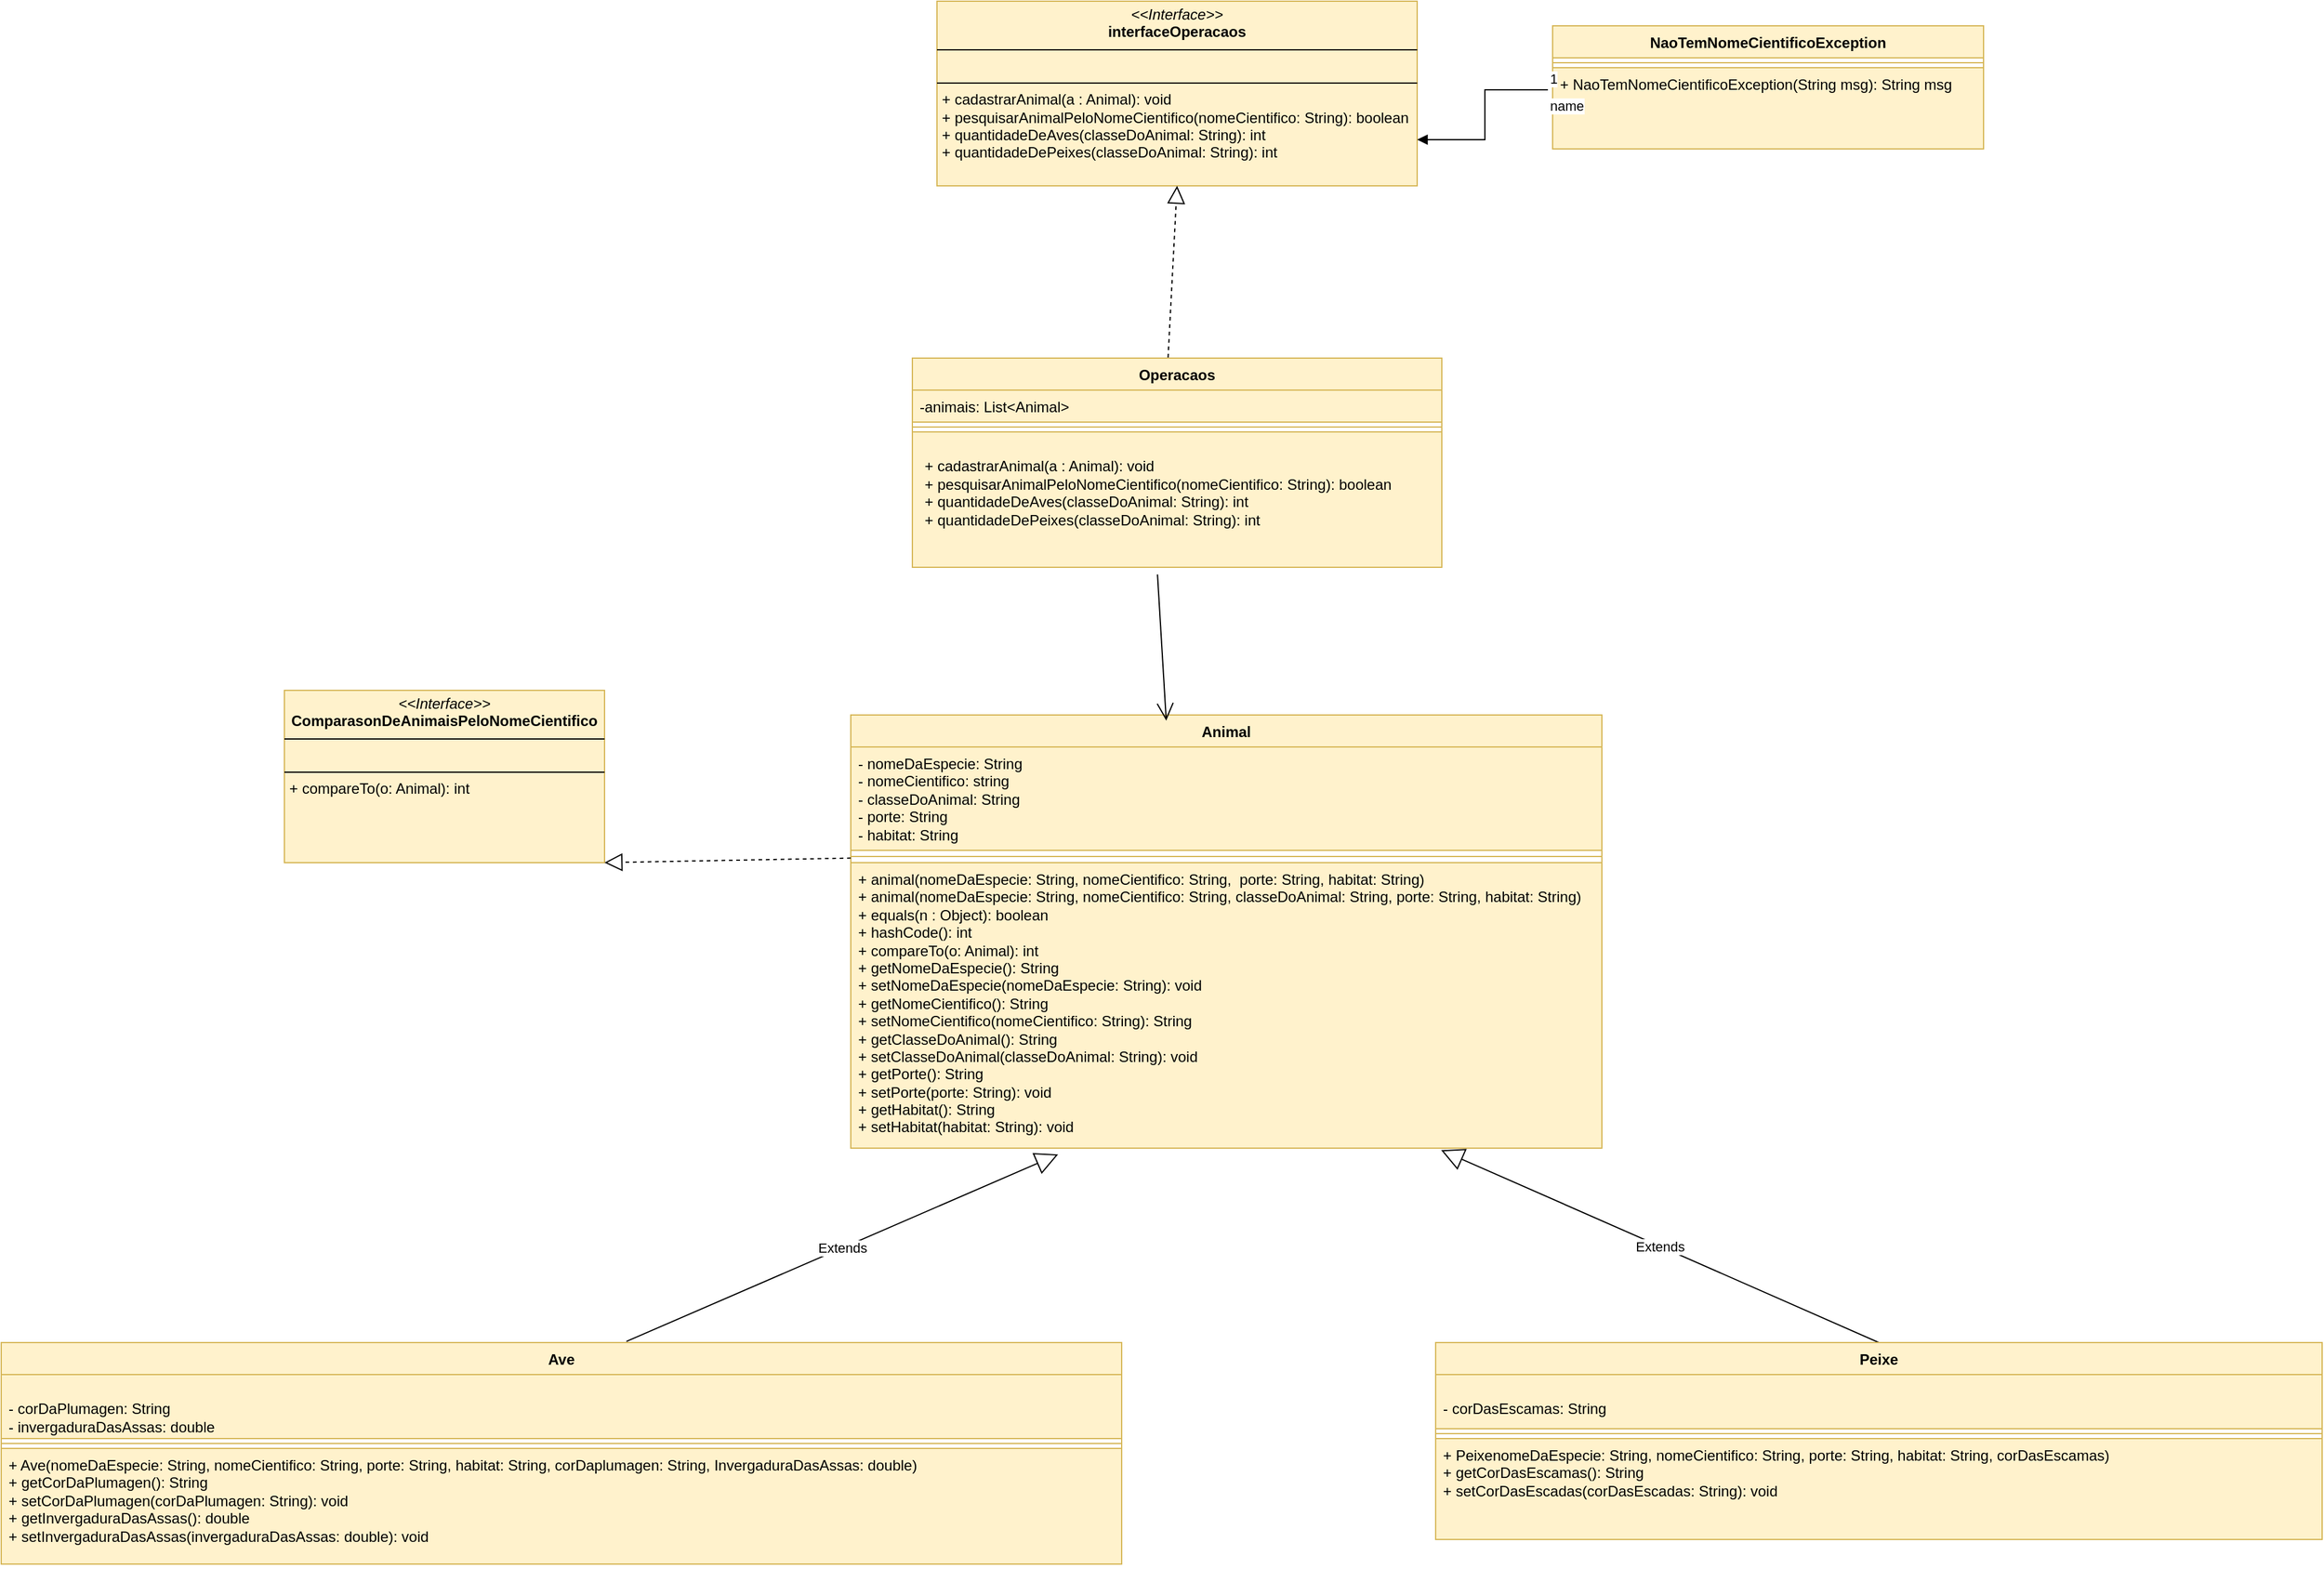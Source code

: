 <mxfile version="24.7.2" type="device">
  <diagram name="Page-1" id="c4acf3e9-155e-7222-9cf6-157b1a14988f">
    <mxGraphModel dx="1721" dy="495" grid="1" gridSize="10" guides="1" tooltips="1" connect="1" arrows="1" fold="1" page="1" pageScale="1" pageWidth="850" pageHeight="1100" background="none" math="0" shadow="0">
      <root>
        <mxCell id="0" />
        <mxCell id="1" parent="0" />
        <mxCell id="_bgrpIqecixNLl1e0SFm-1" value="Animal" style="swimlane;fontStyle=1;align=center;verticalAlign=top;childLayout=stackLayout;horizontal=1;startSize=26;horizontalStack=0;resizeParent=1;resizeParentMax=0;resizeLast=0;collapsible=1;marginBottom=0;whiteSpace=wrap;html=1;fillColor=#fff2cc;strokeColor=#d6b656;" parent="1" vertex="1">
          <mxGeometry x="80" y="600" width="610" height="352" as="geometry" />
        </mxCell>
        <mxCell id="_bgrpIqecixNLl1e0SFm-2" value="- nomeDaEspecie: String&lt;div&gt;- nomeCientifico: string&lt;/div&gt;&lt;div&gt;- classeDoAnimal: String&lt;br&gt;&lt;div&gt;- porte: String&lt;/div&gt;&lt;div&gt;- habitat: String&lt;/div&gt;&lt;/div&gt;" style="text;strokeColor=#d6b656;fillColor=#fff2cc;align=left;verticalAlign=top;spacingLeft=4;spacingRight=4;overflow=hidden;rotatable=0;points=[[0,0.5],[1,0.5]];portConstraint=eastwest;whiteSpace=wrap;html=1;" parent="_bgrpIqecixNLl1e0SFm-1" vertex="1">
          <mxGeometry y="26" width="610" height="84" as="geometry" />
        </mxCell>
        <mxCell id="_bgrpIqecixNLl1e0SFm-3" value="" style="line;strokeWidth=1;fillColor=none;align=left;verticalAlign=middle;spacingTop=-1;spacingLeft=3;spacingRight=3;rotatable=0;labelPosition=right;points=[];portConstraint=eastwest;strokeColor=inherit;" parent="_bgrpIqecixNLl1e0SFm-1" vertex="1">
          <mxGeometry y="110" width="610" height="10" as="geometry" />
        </mxCell>
        <mxCell id="_bgrpIqecixNLl1e0SFm-4" value="+ animal(nomeDaEspecie: String, nomeCientifico: String,&amp;nbsp; porte: String, habitat: String)&lt;div&gt;+ animal(nomeDaEspecie: String, nomeCientifico: String, classeDoAnimal: String, porte: String, habitat: String)&lt;/div&gt;&lt;div&gt;+ equals(n : Object): boolean&lt;/div&gt;&lt;div&gt;+ hashCode(): int&lt;/div&gt;&lt;div&gt;+ compareTo(o: Animal): int&lt;/div&gt;&lt;div&gt;+ getNomeDaEspecie(): String&lt;/div&gt;&lt;div&gt;+ setNomeDaEspecie(nomeDaEspecie: String): void&lt;/div&gt;&lt;div&gt;+ getNomeCientifico(): String&lt;/div&gt;&lt;div&gt;+ setNomeCientifico(nomeCientifico: String): String&lt;/div&gt;&lt;div&gt;+ getClasseDoAnimal(): String&lt;/div&gt;&lt;div&gt;+ setClasseDoAnimal(classeDoAnimal: String): void&lt;/div&gt;&lt;div&gt;+ getPorte(): String&lt;/div&gt;&lt;div&gt;+ setPorte(porte: String): void&lt;/div&gt;&lt;div&gt;+ getHabitat(): String&lt;/div&gt;&lt;div&gt;+ setHabitat(habitat: String): void&lt;/div&gt;&lt;div&gt;&lt;br&gt;&lt;/div&gt;" style="text;strokeColor=#d6b656;fillColor=#fff2cc;align=left;verticalAlign=top;spacingLeft=4;spacingRight=4;overflow=hidden;rotatable=0;points=[[0,0.5],[1,0.5]];portConstraint=eastwest;whiteSpace=wrap;html=1;" parent="_bgrpIqecixNLl1e0SFm-1" vertex="1">
          <mxGeometry y="120" width="610" height="232" as="geometry" />
        </mxCell>
        <mxCell id="NpA5jrTeY0raaAcTe4I--1" value="Ave" style="swimlane;fontStyle=1;align=center;verticalAlign=top;childLayout=stackLayout;horizontal=1;startSize=26;horizontalStack=0;resizeParent=1;resizeParentMax=0;resizeLast=0;collapsible=1;marginBottom=0;whiteSpace=wrap;html=1;fillColor=#fff2cc;strokeColor=#d6b656;" vertex="1" parent="1">
          <mxGeometry x="-610" y="1110" width="910" height="180" as="geometry" />
        </mxCell>
        <mxCell id="NpA5jrTeY0raaAcTe4I--2" value="&lt;div&gt;&lt;br&gt;&lt;/div&gt;- corDaPlumagen: String&lt;div&gt;- invergaduraDasAssas: double&lt;/div&gt;&lt;div&gt;&lt;br&gt;&lt;/div&gt;" style="text;strokeColor=#d6b656;fillColor=#fff2cc;align=left;verticalAlign=top;spacingLeft=4;spacingRight=4;overflow=hidden;rotatable=0;points=[[0,0.5],[1,0.5]];portConstraint=eastwest;whiteSpace=wrap;html=1;" vertex="1" parent="NpA5jrTeY0raaAcTe4I--1">
          <mxGeometry y="26" width="910" height="52" as="geometry" />
        </mxCell>
        <mxCell id="NpA5jrTeY0raaAcTe4I--3" value="" style="line;strokeWidth=1;fillColor=none;align=left;verticalAlign=middle;spacingTop=-1;spacingLeft=3;spacingRight=3;rotatable=0;labelPosition=right;points=[];portConstraint=eastwest;strokeColor=inherit;" vertex="1" parent="NpA5jrTeY0raaAcTe4I--1">
          <mxGeometry y="78" width="910" height="8" as="geometry" />
        </mxCell>
        <mxCell id="NpA5jrTeY0raaAcTe4I--4" value="&lt;div&gt;+ Ave(&lt;span style=&quot;background-color: initial;&quot;&gt;nomeDaEspecie: String, nomeCientifico: String, porte: String, habitat: String, corDaplumagen: String, InvergaduraDasAssas: double)&lt;/span&gt;&lt;/div&gt;&lt;div&gt;&lt;span style=&quot;background-color: initial;&quot;&gt;+ getCorDaPlumagen(): String&lt;/span&gt;&lt;/div&gt;&lt;div&gt;&lt;span style=&quot;background-color: initial;&quot;&gt;+ setCorDaPlumagen(corDaPlumagen: String): void&lt;/span&gt;&lt;/div&gt;&lt;div&gt;&lt;span style=&quot;background-color: initial;&quot;&gt;+ getInvergaduraDasAssas(): double&lt;/span&gt;&lt;/div&gt;&lt;div&gt;&lt;span style=&quot;background-color: initial;&quot;&gt;+ setInvergaduraDasAssas(invergaduraDasAssas: double): void&lt;/span&gt;&lt;/div&gt;" style="text;strokeColor=#d6b656;fillColor=#fff2cc;align=left;verticalAlign=top;spacingLeft=4;spacingRight=4;overflow=hidden;rotatable=0;points=[[0,0.5],[1,0.5]];portConstraint=eastwest;whiteSpace=wrap;html=1;" vertex="1" parent="NpA5jrTeY0raaAcTe4I--1">
          <mxGeometry y="86" width="910" height="94" as="geometry" />
        </mxCell>
        <mxCell id="NpA5jrTeY0raaAcTe4I--14" value="&lt;p style=&quot;margin:0px;margin-top:4px;text-align:center;&quot;&gt;&lt;i&gt;&amp;lt;&amp;lt;Interface&amp;gt;&amp;gt;&lt;/i&gt;&lt;br&gt;&lt;b&gt;interfaceOperacaos&lt;/b&gt;&lt;/p&gt;&lt;hr size=&quot;1&quot; style=&quot;border-style:solid;&quot;&gt;&lt;p style=&quot;margin:0px;margin-left:4px;&quot;&gt;&lt;br&gt;&lt;/p&gt;&lt;hr size=&quot;1&quot; style=&quot;border-style:solid;&quot;&gt;&lt;p style=&quot;margin:0px;margin-left:4px;&quot;&gt;+ cadastrarAnimal(a : Animal): void&lt;/p&gt;&lt;p style=&quot;margin:0px;margin-left:4px;&quot;&gt;+ pesquisarAnimalPeloNomeCientifico(nomeCientifico: String): boolean&lt;/p&gt;&lt;p style=&quot;margin: 0px 0px 0px 4px;&quot;&gt;+ quantidadeDeAves(classeDoAnimal: String): int&lt;/p&gt;&lt;p style=&quot;margin: 0px 0px 0px 4px;&quot;&gt;+ quantidadeDePeixes(classeDoAnimal: String): int&lt;/p&gt;" style="verticalAlign=top;align=left;overflow=fill;html=1;whiteSpace=wrap;fillColor=#fff2cc;strokeColor=#d6b656;" vertex="1" parent="1">
          <mxGeometry x="150" y="20" width="390" height="150" as="geometry" />
        </mxCell>
        <mxCell id="NpA5jrTeY0raaAcTe4I--15" value="&lt;b&gt;Operacaos&lt;/b&gt;" style="swimlane;fontStyle=1;align=center;verticalAlign=top;childLayout=stackLayout;horizontal=1;startSize=26;horizontalStack=0;resizeParent=1;resizeParentMax=0;resizeLast=0;collapsible=1;marginBottom=0;whiteSpace=wrap;html=1;fillColor=#fff2cc;strokeColor=#d6b656;" vertex="1" parent="1">
          <mxGeometry x="130" y="310" width="430" height="170" as="geometry" />
        </mxCell>
        <mxCell id="NpA5jrTeY0raaAcTe4I--16" value="-animais: List&amp;lt;Animal&amp;gt;" style="text;strokeColor=#d6b656;fillColor=#fff2cc;align=left;verticalAlign=top;spacingLeft=4;spacingRight=4;overflow=hidden;rotatable=0;points=[[0,0.5],[1,0.5]];portConstraint=eastwest;whiteSpace=wrap;html=1;" vertex="1" parent="NpA5jrTeY0raaAcTe4I--15">
          <mxGeometry y="26" width="430" height="26" as="geometry" />
        </mxCell>
        <mxCell id="NpA5jrTeY0raaAcTe4I--17" value="" style="line;strokeWidth=1;fillColor=#fff2cc;align=left;verticalAlign=middle;spacingTop=-1;spacingLeft=3;spacingRight=3;rotatable=0;labelPosition=right;points=[];portConstraint=eastwest;strokeColor=#d6b656;" vertex="1" parent="NpA5jrTeY0raaAcTe4I--15">
          <mxGeometry y="52" width="430" height="8" as="geometry" />
        </mxCell>
        <mxCell id="NpA5jrTeY0raaAcTe4I--18" value="&lt;div&gt;&lt;br&gt;&lt;/div&gt;&lt;div&gt;&lt;p style=&quot;margin: 0px 0px 0px 4px;&quot;&gt;+ cadastrarAnimal(a : Animal): void&lt;/p&gt;&lt;p style=&quot;margin: 0px 0px 0px 4px;&quot;&gt;+ pesquisarAnimalPeloNomeCientifico(nomeCientifico: String): boolean&lt;/p&gt;&lt;p style=&quot;margin: 0px 0px 0px 4px;&quot;&gt;&lt;span style=&quot;background-color: initial;&quot;&gt;+ quantidadeDeAves(classeDoAnimal: String): int&lt;/span&gt;&lt;br&gt;&lt;/p&gt;&lt;p style=&quot;margin: 0px 0px 0px 4px;&quot;&gt;+ quantidadeDePeixes(classeDoAnimal: String): int&lt;/p&gt;&lt;/div&gt;" style="text;strokeColor=#d6b656;fillColor=#fff2cc;align=left;verticalAlign=top;spacingLeft=4;spacingRight=4;overflow=hidden;rotatable=0;points=[[0,0.5],[1,0.5]];portConstraint=eastwest;whiteSpace=wrap;html=1;" vertex="1" parent="NpA5jrTeY0raaAcTe4I--15">
          <mxGeometry y="60" width="430" height="110" as="geometry" />
        </mxCell>
        <mxCell id="NpA5jrTeY0raaAcTe4I--19" value="" style="endArrow=block;dashed=1;endFill=0;endSize=12;html=1;rounded=0;entryX=0.5;entryY=1;entryDx=0;entryDy=0;exitX=0.483;exitY=-0.003;exitDx=0;exitDy=0;exitPerimeter=0;" edge="1" parent="1" source="NpA5jrTeY0raaAcTe4I--15" target="NpA5jrTeY0raaAcTe4I--14">
          <mxGeometry width="160" relative="1" as="geometry">
            <mxPoint x="345" y="200" as="sourcePoint" />
            <mxPoint x="510" y="280" as="targetPoint" />
          </mxGeometry>
        </mxCell>
        <mxCell id="NpA5jrTeY0raaAcTe4I--21" value="Extends" style="endArrow=block;endSize=16;endFill=0;html=1;rounded=0;exitX=0.558;exitY=-0.005;exitDx=0;exitDy=0;exitPerimeter=0;entryX=0.276;entryY=1.022;entryDx=0;entryDy=0;entryPerimeter=0;" edge="1" parent="1" source="NpA5jrTeY0raaAcTe4I--1" target="_bgrpIqecixNLl1e0SFm-4">
          <mxGeometry width="160" relative="1" as="geometry">
            <mxPoint x="180" y="620" as="sourcePoint" />
            <mxPoint x="340" y="620" as="targetPoint" />
          </mxGeometry>
        </mxCell>
        <mxCell id="NpA5jrTeY0raaAcTe4I--23" value="Extends" style="endArrow=block;endSize=16;endFill=0;html=1;rounded=0;exitX=0.5;exitY=0;exitDx=0;exitDy=0;entryX=0.786;entryY=1.007;entryDx=0;entryDy=0;entryPerimeter=0;" edge="1" parent="1" source="NpA5jrTeY0raaAcTe4I--25" target="_bgrpIqecixNLl1e0SFm-4">
          <mxGeometry width="160" relative="1" as="geometry">
            <mxPoint x="535" y="650" as="sourcePoint" />
            <mxPoint x="510" y="550" as="targetPoint" />
          </mxGeometry>
        </mxCell>
        <mxCell id="NpA5jrTeY0raaAcTe4I--24" value="" style="endArrow=open;endFill=1;endSize=12;html=1;rounded=0;exitX=0.463;exitY=1.053;exitDx=0;exitDy=0;exitPerimeter=0;entryX=0.42;entryY=0.013;entryDx=0;entryDy=0;entryPerimeter=0;" edge="1" parent="1" source="NpA5jrTeY0raaAcTe4I--18" target="_bgrpIqecixNLl1e0SFm-1">
          <mxGeometry width="160" relative="1" as="geometry">
            <mxPoint x="350" y="340" as="sourcePoint" />
            <mxPoint x="510" y="340" as="targetPoint" />
          </mxGeometry>
        </mxCell>
        <mxCell id="NpA5jrTeY0raaAcTe4I--25" value="Peixe" style="swimlane;fontStyle=1;align=center;verticalAlign=top;childLayout=stackLayout;horizontal=1;startSize=26;horizontalStack=0;resizeParent=1;resizeParentMax=0;resizeLast=0;collapsible=1;marginBottom=0;whiteSpace=wrap;html=1;fillColor=#fff2cc;strokeColor=#d6b656;" vertex="1" parent="1">
          <mxGeometry x="555" y="1110" width="720" height="160" as="geometry" />
        </mxCell>
        <mxCell id="NpA5jrTeY0raaAcTe4I--26" value="&lt;br&gt;&lt;div&gt;- corDasEscamas: String&lt;/div&gt;&lt;div&gt;&lt;br&gt;&lt;/div&gt;" style="text;strokeColor=#d6b656;fillColor=#fff2cc;align=left;verticalAlign=top;spacingLeft=4;spacingRight=4;overflow=hidden;rotatable=0;points=[[0,0.5],[1,0.5]];portConstraint=eastwest;whiteSpace=wrap;html=1;" vertex="1" parent="NpA5jrTeY0raaAcTe4I--25">
          <mxGeometry y="26" width="720" height="44" as="geometry" />
        </mxCell>
        <mxCell id="NpA5jrTeY0raaAcTe4I--27" value="" style="line;strokeWidth=1;fillColor=none;align=left;verticalAlign=middle;spacingTop=-1;spacingLeft=3;spacingRight=3;rotatable=0;labelPosition=right;points=[];portConstraint=eastwest;strokeColor=inherit;" vertex="1" parent="NpA5jrTeY0raaAcTe4I--25">
          <mxGeometry y="70" width="720" height="8" as="geometry" />
        </mxCell>
        <mxCell id="NpA5jrTeY0raaAcTe4I--28" value="&lt;div&gt;+ Peixe&lt;span style=&quot;background-color: initial;&quot;&gt;nomeDaEspecie: String, nomeCientifico: String, porte: String, habitat: String, corDasEscamas)&lt;/span&gt;&lt;/div&gt;&lt;div&gt;&lt;span style=&quot;background-color: initial;&quot;&gt;+ getCorDasEscamas(): String&lt;/span&gt;&lt;/div&gt;&lt;div&gt;&lt;span style=&quot;background-color: initial;&quot;&gt;+ setCorDasEscadas(corDasEscadas: String): void&lt;/span&gt;&lt;/div&gt;&lt;div&gt;&lt;br&gt;&lt;/div&gt;" style="text;strokeColor=#d6b656;fillColor=#fff2cc;align=left;verticalAlign=top;spacingLeft=4;spacingRight=4;overflow=hidden;rotatable=0;points=[[0,0.5],[1,0.5]];portConstraint=eastwest;whiteSpace=wrap;html=1;" vertex="1" parent="NpA5jrTeY0raaAcTe4I--25">
          <mxGeometry y="78" width="720" height="82" as="geometry" />
        </mxCell>
        <mxCell id="NpA5jrTeY0raaAcTe4I--29" value="&lt;p style=&quot;margin:0px;margin-top:4px;text-align:center;&quot;&gt;&lt;i&gt;&amp;lt;&amp;lt;Interface&amp;gt;&amp;gt;&lt;/i&gt;&lt;br&gt;&lt;b&gt;ComparasonDeAnimaisPeloNomeCientifico&lt;/b&gt;&lt;/p&gt;&lt;hr size=&quot;1&quot; style=&quot;border-style:solid;&quot;&gt;&lt;p style=&quot;margin:0px;margin-left:4px;&quot;&gt;&lt;br&gt;&lt;/p&gt;&lt;hr size=&quot;1&quot; style=&quot;border-style:solid;&quot;&gt;&lt;p style=&quot;margin:0px;margin-left:4px;&quot;&gt;+ compareTo(o: Animal): int&lt;/p&gt;" style="verticalAlign=top;align=left;overflow=fill;html=1;whiteSpace=wrap;fillColor=#fff2cc;strokeColor=#d6b656;" vertex="1" parent="1">
          <mxGeometry x="-380" y="580" width="260" height="140" as="geometry" />
        </mxCell>
        <mxCell id="NpA5jrTeY0raaAcTe4I--31" value="" style="endArrow=block;dashed=1;endFill=0;endSize=12;html=1;rounded=0;exitX=0;exitY=-0.016;exitDx=0;exitDy=0;exitPerimeter=0;entryX=1;entryY=1;entryDx=0;entryDy=0;" edge="1" parent="1" source="_bgrpIqecixNLl1e0SFm-4" target="NpA5jrTeY0raaAcTe4I--29">
          <mxGeometry width="160" relative="1" as="geometry">
            <mxPoint x="160" y="470" as="sourcePoint" />
            <mxPoint x="-100" y="430" as="targetPoint" />
          </mxGeometry>
        </mxCell>
        <mxCell id="NpA5jrTeY0raaAcTe4I--32" value="NaoTemNomeCientificoException" style="swimlane;fontStyle=1;align=center;verticalAlign=top;childLayout=stackLayout;horizontal=1;startSize=26;horizontalStack=0;resizeParent=1;resizeParentMax=0;resizeLast=0;collapsible=1;marginBottom=0;whiteSpace=wrap;html=1;fillColor=#fff2cc;strokeColor=#d6b656;" vertex="1" parent="1">
          <mxGeometry x="650" y="40" width="350" height="100" as="geometry" />
        </mxCell>
        <mxCell id="NpA5jrTeY0raaAcTe4I--34" value="" style="line;strokeWidth=1;fillColor=none;align=left;verticalAlign=middle;spacingTop=-1;spacingLeft=3;spacingRight=3;rotatable=0;labelPosition=right;points=[];portConstraint=eastwest;strokeColor=inherit;" vertex="1" parent="NpA5jrTeY0raaAcTe4I--32">
          <mxGeometry y="26" width="350" height="8" as="geometry" />
        </mxCell>
        <mxCell id="NpA5jrTeY0raaAcTe4I--35" value="+&amp;nbsp;&lt;span style=&quot;text-align: center;&quot;&gt;NaoTemNomeCientificoException(String msg): String msg&lt;/span&gt;&amp;nbsp;" style="text;strokeColor=#d6b656;fillColor=#fff2cc;align=left;verticalAlign=top;spacingLeft=4;spacingRight=4;overflow=hidden;rotatable=0;points=[[0,0.5],[1,0.5]];portConstraint=eastwest;whiteSpace=wrap;html=1;" vertex="1" parent="NpA5jrTeY0raaAcTe4I--32">
          <mxGeometry y="34" width="350" height="66" as="geometry" />
        </mxCell>
        <mxCell id="NpA5jrTeY0raaAcTe4I--36" value="name" style="endArrow=block;endFill=1;html=1;edgeStyle=orthogonalEdgeStyle;align=left;verticalAlign=top;rounded=0;exitX=-0.011;exitY=0.272;exitDx=0;exitDy=0;exitPerimeter=0;entryX=1;entryY=0.75;entryDx=0;entryDy=0;" edge="1" parent="1" source="NpA5jrTeY0raaAcTe4I--35" target="NpA5jrTeY0raaAcTe4I--14">
          <mxGeometry x="-1" relative="1" as="geometry">
            <mxPoint x="500" y="160" as="sourcePoint" />
            <mxPoint x="660" y="160" as="targetPoint" />
          </mxGeometry>
        </mxCell>
        <mxCell id="NpA5jrTeY0raaAcTe4I--37" value="1" style="edgeLabel;resizable=0;html=1;align=left;verticalAlign=bottom;" connectable="0" vertex="1" parent="NpA5jrTeY0raaAcTe4I--36">
          <mxGeometry x="-1" relative="1" as="geometry" />
        </mxCell>
      </root>
    </mxGraphModel>
  </diagram>
</mxfile>
